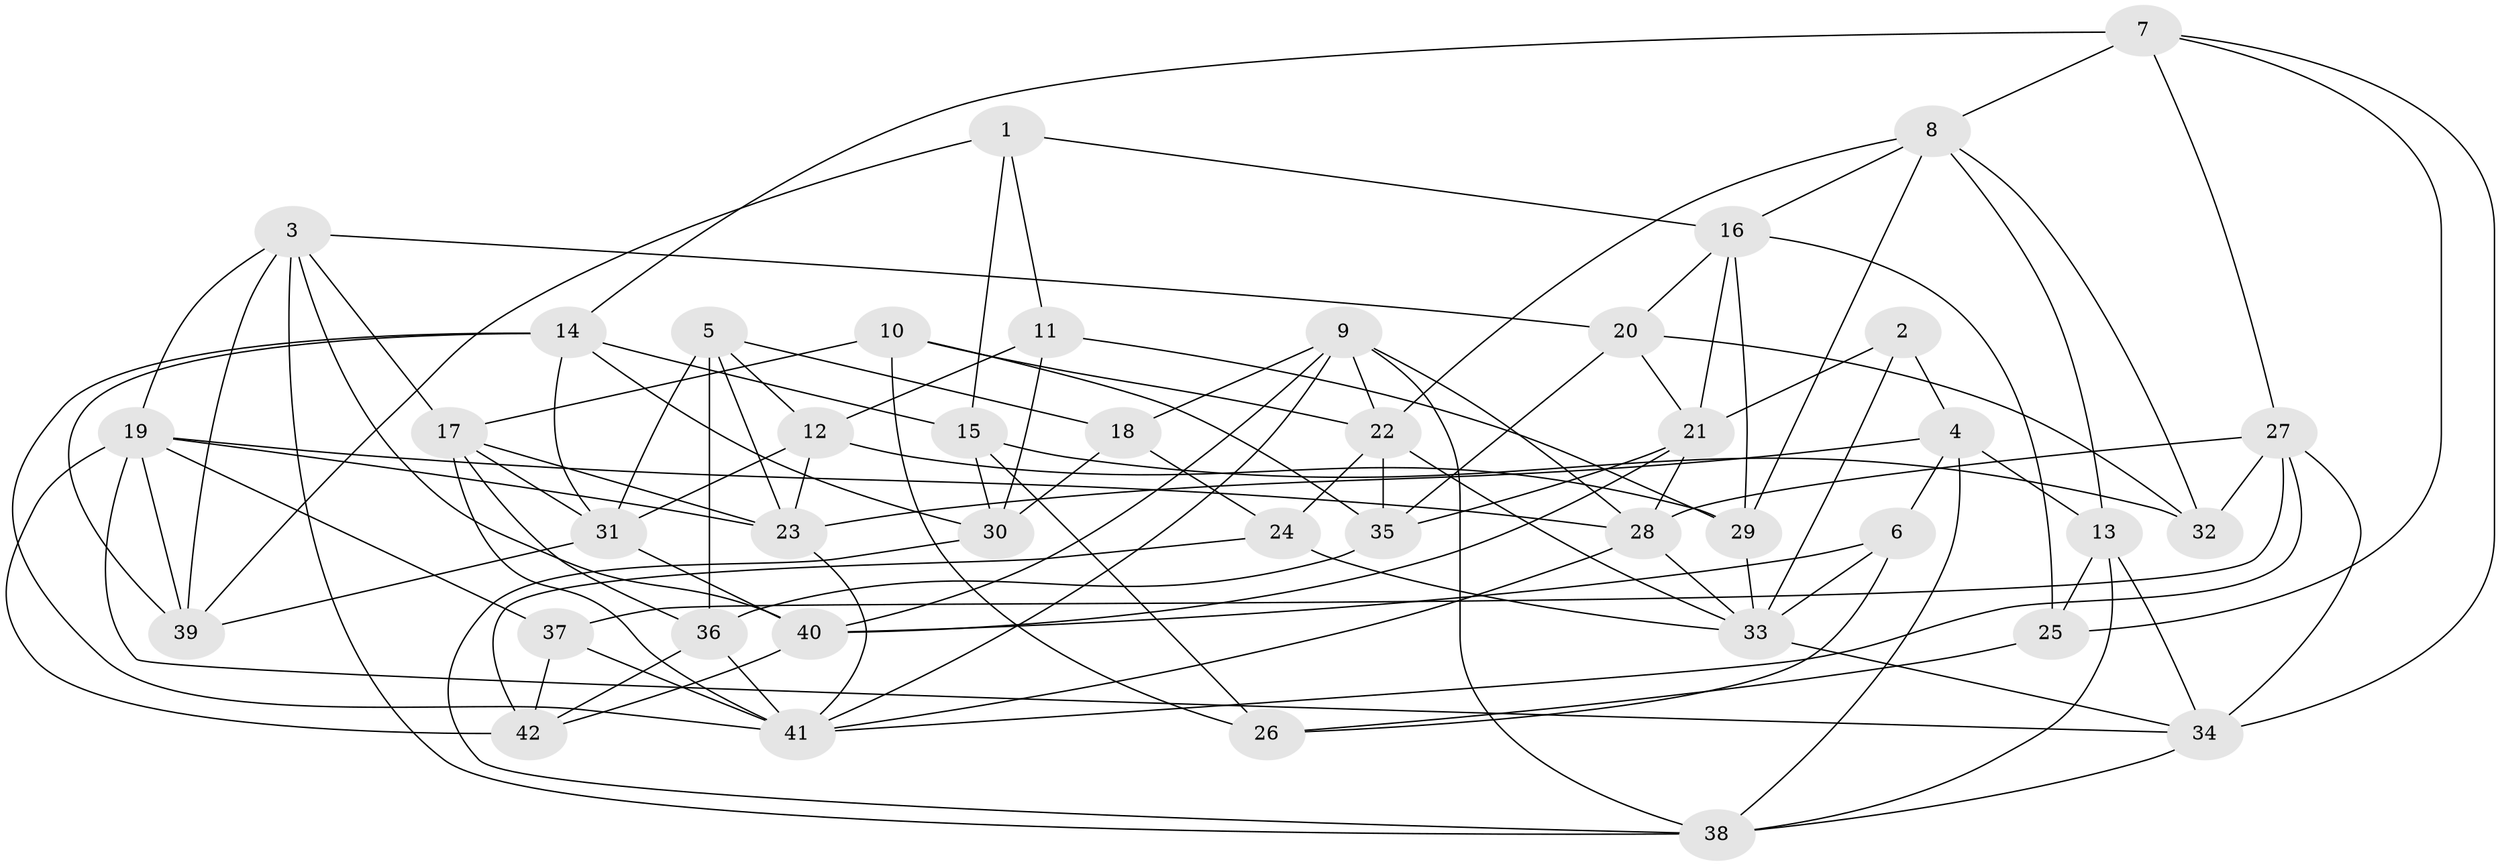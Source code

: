 // original degree distribution, {4: 1.0}
// Generated by graph-tools (version 1.1) at 2025/02/03/09/25 03:02:57]
// undirected, 42 vertices, 110 edges
graph export_dot {
graph [start="1"]
  node [color=gray90,style=filled];
  1;
  2;
  3;
  4;
  5;
  6;
  7;
  8;
  9;
  10;
  11;
  12;
  13;
  14;
  15;
  16;
  17;
  18;
  19;
  20;
  21;
  22;
  23;
  24;
  25;
  26;
  27;
  28;
  29;
  30;
  31;
  32;
  33;
  34;
  35;
  36;
  37;
  38;
  39;
  40;
  41;
  42;
  1 -- 11 [weight=1.0];
  1 -- 15 [weight=1.0];
  1 -- 16 [weight=1.0];
  1 -- 39 [weight=1.0];
  2 -- 4 [weight=1.0];
  2 -- 21 [weight=1.0];
  2 -- 33 [weight=2.0];
  3 -- 17 [weight=1.0];
  3 -- 19 [weight=1.0];
  3 -- 20 [weight=1.0];
  3 -- 38 [weight=1.0];
  3 -- 39 [weight=1.0];
  3 -- 40 [weight=1.0];
  4 -- 6 [weight=1.0];
  4 -- 13 [weight=2.0];
  4 -- 23 [weight=1.0];
  4 -- 38 [weight=1.0];
  5 -- 12 [weight=1.0];
  5 -- 18 [weight=1.0];
  5 -- 23 [weight=1.0];
  5 -- 31 [weight=1.0];
  5 -- 36 [weight=2.0];
  6 -- 26 [weight=2.0];
  6 -- 33 [weight=2.0];
  6 -- 40 [weight=1.0];
  7 -- 8 [weight=2.0];
  7 -- 14 [weight=1.0];
  7 -- 25 [weight=1.0];
  7 -- 27 [weight=1.0];
  7 -- 34 [weight=1.0];
  8 -- 13 [weight=1.0];
  8 -- 16 [weight=1.0];
  8 -- 22 [weight=1.0];
  8 -- 29 [weight=2.0];
  8 -- 32 [weight=1.0];
  9 -- 18 [weight=1.0];
  9 -- 22 [weight=1.0];
  9 -- 28 [weight=1.0];
  9 -- 38 [weight=1.0];
  9 -- 40 [weight=1.0];
  9 -- 41 [weight=1.0];
  10 -- 17 [weight=1.0];
  10 -- 22 [weight=1.0];
  10 -- 26 [weight=1.0];
  10 -- 35 [weight=1.0];
  11 -- 12 [weight=2.0];
  11 -- 29 [weight=1.0];
  11 -- 30 [weight=2.0];
  12 -- 23 [weight=1.0];
  12 -- 29 [weight=1.0];
  12 -- 31 [weight=1.0];
  13 -- 25 [weight=1.0];
  13 -- 34 [weight=1.0];
  13 -- 38 [weight=1.0];
  14 -- 15 [weight=1.0];
  14 -- 30 [weight=1.0];
  14 -- 31 [weight=1.0];
  14 -- 39 [weight=1.0];
  14 -- 41 [weight=1.0];
  15 -- 26 [weight=2.0];
  15 -- 30 [weight=1.0];
  15 -- 32 [weight=1.0];
  16 -- 20 [weight=1.0];
  16 -- 21 [weight=1.0];
  16 -- 25 [weight=1.0];
  16 -- 29 [weight=1.0];
  17 -- 23 [weight=1.0];
  17 -- 31 [weight=1.0];
  17 -- 36 [weight=1.0];
  17 -- 41 [weight=1.0];
  18 -- 24 [weight=1.0];
  18 -- 30 [weight=1.0];
  19 -- 23 [weight=1.0];
  19 -- 28 [weight=1.0];
  19 -- 34 [weight=1.0];
  19 -- 37 [weight=1.0];
  19 -- 39 [weight=2.0];
  19 -- 42 [weight=1.0];
  20 -- 21 [weight=1.0];
  20 -- 32 [weight=1.0];
  20 -- 35 [weight=2.0];
  21 -- 28 [weight=1.0];
  21 -- 35 [weight=1.0];
  21 -- 40 [weight=1.0];
  22 -- 24 [weight=1.0];
  22 -- 33 [weight=1.0];
  22 -- 35 [weight=1.0];
  23 -- 41 [weight=1.0];
  24 -- 33 [weight=2.0];
  24 -- 42 [weight=2.0];
  25 -- 26 [weight=1.0];
  27 -- 28 [weight=1.0];
  27 -- 32 [weight=1.0];
  27 -- 34 [weight=1.0];
  27 -- 37 [weight=1.0];
  27 -- 41 [weight=1.0];
  28 -- 33 [weight=1.0];
  28 -- 41 [weight=1.0];
  29 -- 33 [weight=1.0];
  30 -- 38 [weight=1.0];
  31 -- 39 [weight=1.0];
  31 -- 40 [weight=1.0];
  33 -- 34 [weight=1.0];
  34 -- 38 [weight=1.0];
  35 -- 36 [weight=1.0];
  36 -- 41 [weight=1.0];
  36 -- 42 [weight=1.0];
  37 -- 41 [weight=1.0];
  37 -- 42 [weight=1.0];
  40 -- 42 [weight=1.0];
}
